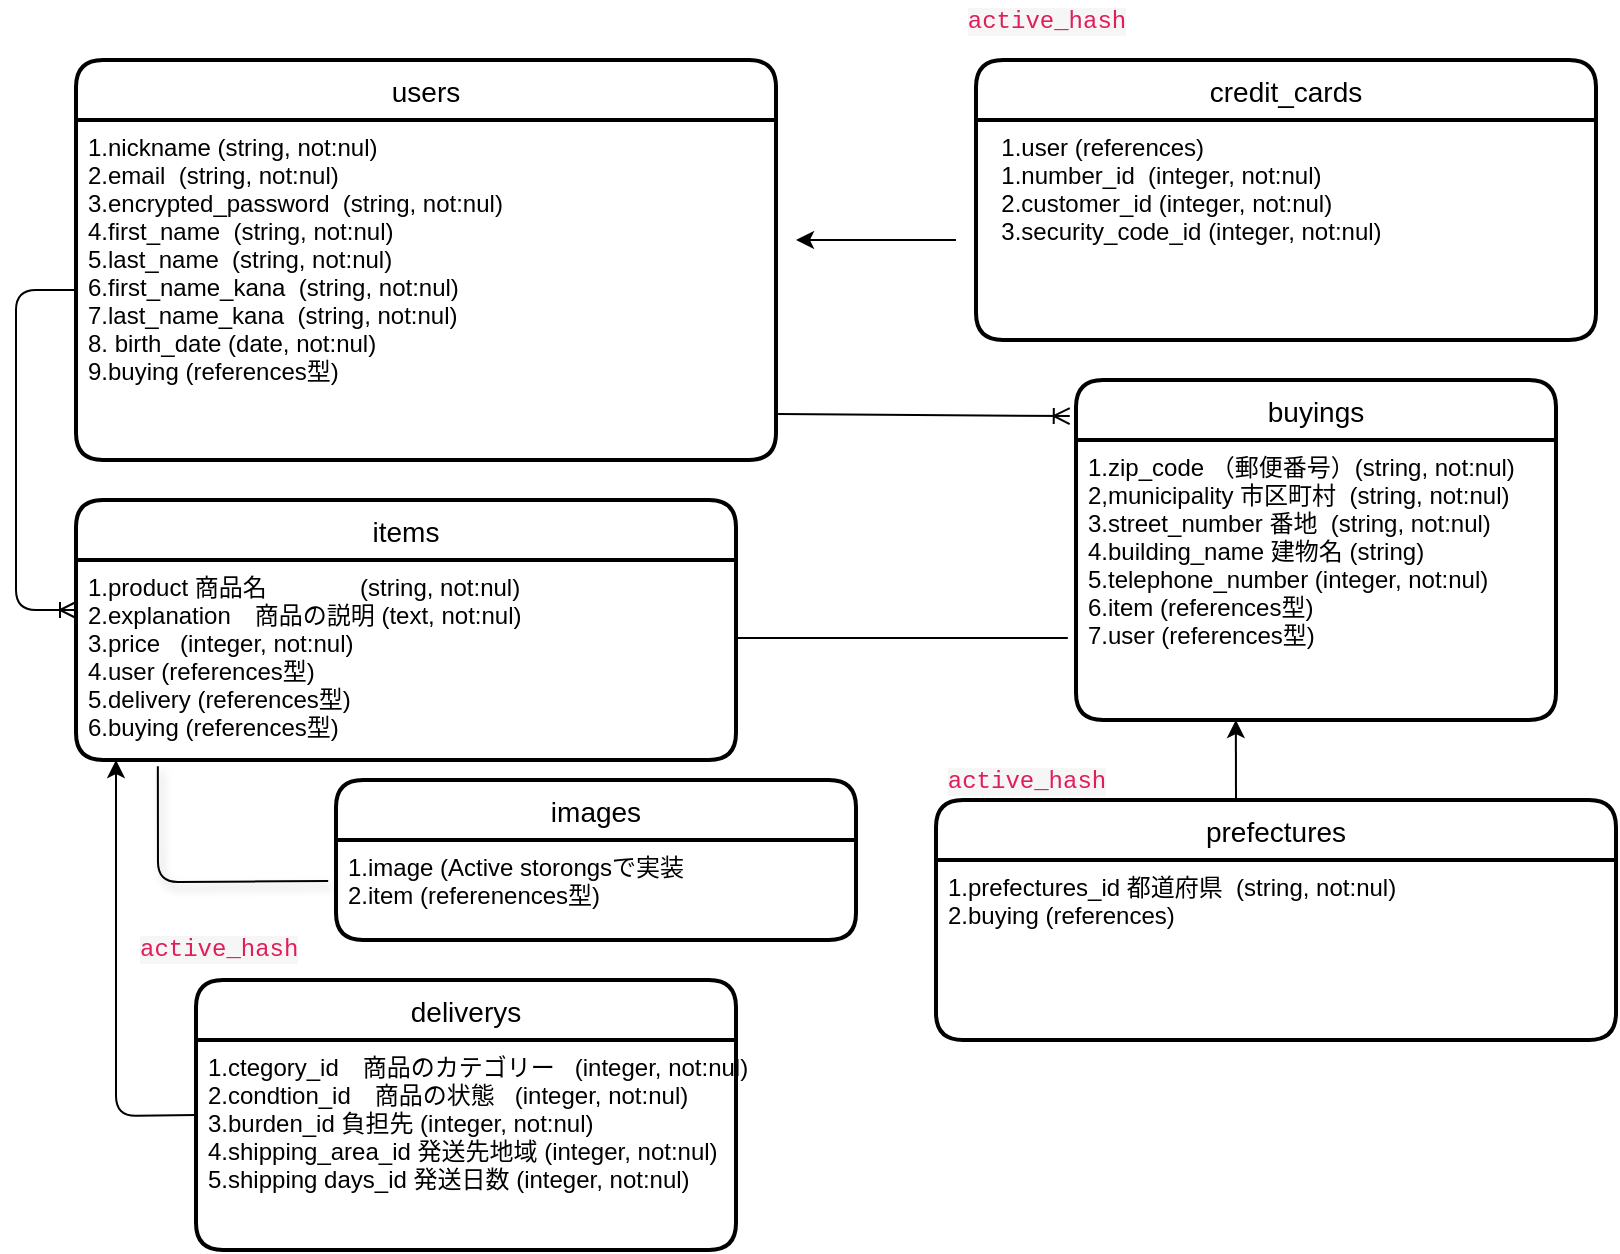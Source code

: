 <mxfile version="13.10.0" type="embed">
    <diagram id="12TWwKTnYDeRp8K-xVe-" name="ページ1">
        <mxGraphModel dx="654" dy="680" grid="1" gridSize="10" guides="1" tooltips="1" connect="1" arrows="1" fold="1" page="1" pageScale="1" pageWidth="827" pageHeight="1169" math="0" shadow="0">
            <root>
                <mxCell id="0"/>
                <mxCell id="1" parent="0"/>
                <mxCell id="21" value="users" style="swimlane;childLayout=stackLayout;horizontal=1;startSize=30;horizontalStack=0;rounded=1;fontSize=14;fontStyle=0;strokeWidth=2;resizeParent=0;resizeLast=1;shadow=0;dashed=0;align=center;" parent="1" vertex="1">
                    <mxGeometry x="40" y="70" width="350" height="200" as="geometry"/>
                </mxCell>
                <mxCell id="22" value="1.nickname (string, not:nul)&#10;2.email  (string, not:nul)&#10;3.encrypted_password  (string, not:nul)&#10;4.first_name  (string, not:nul)&#10;5.last_name  (string, not:nul)&#10;6.first_name_kana  (string, not:nul)&#10;7.last_name_kana  (string, not:nul)&#10;8. birth_date (date, not:nul)&#10;9.buying (references型) &#10;" style="align=left;strokeColor=none;fillColor=none;spacingLeft=4;fontSize=12;verticalAlign=top;resizable=0;rotatable=0;part=1;" parent="21" vertex="1">
                    <mxGeometry y="30" width="350" height="170" as="geometry"/>
                </mxCell>
                <mxCell id="23" value="credit_cards" style="swimlane;childLayout=stackLayout;horizontal=1;startSize=30;horizontalStack=0;rounded=1;fontSize=14;fontStyle=0;strokeWidth=2;resizeParent=0;resizeLast=1;shadow=0;dashed=0;align=center;" parent="1" vertex="1">
                    <mxGeometry x="490" y="70" width="310" height="140" as="geometry"/>
                </mxCell>
                <mxCell id="24" value="  1.user (references)&#10;  1.number_id  (integer, not:nul)&#10;  2.customer_id (integer, not:nul)&#10;  3.security_code_id (integer, not:nul)&#10;" style="align=left;strokeColor=none;fillColor=none;spacingLeft=4;fontSize=12;verticalAlign=top;resizable=0;rotatable=0;part=1;" parent="23" vertex="1">
                    <mxGeometry y="30" width="310" height="110" as="geometry"/>
                </mxCell>
                <mxCell id="25" value="items" style="swimlane;childLayout=stackLayout;horizontal=1;startSize=30;horizontalStack=0;rounded=1;fontSize=14;fontStyle=0;strokeWidth=2;resizeParent=0;resizeLast=1;shadow=0;dashed=0;align=center;" parent="1" vertex="1">
                    <mxGeometry x="40" y="290" width="330" height="130" as="geometry"/>
                </mxCell>
                <mxCell id="26" value="1.product 商品名              (string, not:nul)&#10;2.explanation　商品の説明 (text, not:nul)&#10;3.price   (integer, not:nul) &#10;4.user (references型)&#10;5.delivery (references型)&#10;6.buying (references型) &#10;" style="align=left;strokeColor=none;fillColor=none;spacingLeft=4;fontSize=12;verticalAlign=top;resizable=0;rotatable=0;part=1;" parent="25" vertex="1">
                    <mxGeometry y="30" width="330" height="100" as="geometry"/>
                </mxCell>
                <mxCell id="30" value="buyings" style="swimlane;childLayout=stackLayout;horizontal=1;startSize=30;horizontalStack=0;rounded=1;fontSize=14;fontStyle=0;strokeWidth=2;resizeParent=0;resizeLast=1;shadow=0;dashed=0;align=center;" parent="1" vertex="1">
                    <mxGeometry x="540" y="230" width="240" height="170" as="geometry"/>
                </mxCell>
                <mxCell id="31" value="1.zip_code （郵便番号）(string, not:nul)&#10;2,municipality 市区町村  (string, not:nul)&#10;3.street_number 番地  (string, not:nul)&#10;4.building_name 建物名 (string)&#10;5.telephone_number (integer, not:nul)&#10;6.item (references型)&#10;7.user (references型)" style="align=left;strokeColor=none;fillColor=none;spacingLeft=4;fontSize=12;verticalAlign=top;resizable=0;rotatable=0;part=1;" parent="30" vertex="1">
                    <mxGeometry y="30" width="240" height="140" as="geometry"/>
                </mxCell>
                <mxCell id="76" value="" style="swimlane;childLayout=stackLayout;horizontal=1;startSize=30;horizontalStack=0;rounded=1;fontSize=14;fontStyle=0;strokeWidth=2;resizeParent=0;resizeLast=1;shadow=0;dashed=0;align=center;" parent="30" vertex="1">
                    <mxGeometry y="170" width="240" as="geometry"/>
                </mxCell>
                <mxCell id="37" value="images" style="swimlane;childLayout=stackLayout;horizontal=1;startSize=30;horizontalStack=0;rounded=1;fontSize=14;fontStyle=0;strokeWidth=2;resizeParent=0;resizeLast=1;shadow=0;dashed=0;align=center;" parent="1" vertex="1">
                    <mxGeometry x="170" y="430" width="260" height="80" as="geometry"/>
                </mxCell>
                <mxCell id="38" value="1.image (Active storongsで実装&#10;2.item (referenences型)" style="align=left;strokeColor=none;fillColor=none;spacingLeft=4;fontSize=12;verticalAlign=top;resizable=0;rotatable=0;part=1;" parent="37" vertex="1">
                    <mxGeometry y="30" width="260" height="50" as="geometry"/>
                </mxCell>
                <mxCell id="53" value="" style="endArrow=none;html=1;shadow=1;exitX=-0.015;exitY=0.411;exitDx=0;exitDy=0;exitPerimeter=0;entryX=0.124;entryY=1.031;entryDx=0;entryDy=0;entryPerimeter=0;" parent="1" source="38" target="26" edge="1">
                    <mxGeometry width="50" height="50" relative="1" as="geometry">
                        <mxPoint x="430" y="400" as="sourcePoint"/>
                        <mxPoint x="80" y="520" as="targetPoint"/>
                        <Array as="points">
                            <mxPoint x="81" y="481"/>
                        </Array>
                    </mxGeometry>
                </mxCell>
                <mxCell id="61" value="" style="fontSize=12;html=1;endArrow=ERoneToMany;exitX=0;exitY=0.5;exitDx=0;exitDy=0;entryX=0;entryY=0.25;entryDx=0;entryDy=0;" parent="1" source="22" target="26" edge="1">
                    <mxGeometry width="100" height="100" relative="1" as="geometry">
                        <mxPoint x="410" y="380" as="sourcePoint"/>
                        <mxPoint x="490" y="340" as="targetPoint"/>
                        <Array as="points">
                            <mxPoint x="10" y="185"/>
                            <mxPoint x="10" y="345"/>
                        </Array>
                    </mxGeometry>
                </mxCell>
                <mxCell id="70" value="" style="endArrow=none;html=1;rounded=0;exitX=0.997;exitY=0.39;exitDx=0;exitDy=0;entryX=-0.017;entryY=0.707;entryDx=0;entryDy=0;entryPerimeter=0;exitPerimeter=0;" parent="1" source="26" target="31" edge="1">
                    <mxGeometry relative="1" as="geometry">
                        <mxPoint x="380" y="390" as="sourcePoint"/>
                        <mxPoint x="530" y="360" as="targetPoint"/>
                    </mxGeometry>
                </mxCell>
                <mxCell id="73" value="" style="fontSize=12;html=1;endArrow=ERoneToMany;exitX=1.003;exitY=0.865;exitDx=0;exitDy=0;entryX=-0.013;entryY=0.106;entryDx=0;entryDy=0;entryPerimeter=0;exitPerimeter=0;" parent="1" source="22" target="30" edge="1">
                    <mxGeometry width="100" height="100" relative="1" as="geometry">
                        <mxPoint x="414" y="390" as="sourcePoint"/>
                        <mxPoint x="530" y="310" as="targetPoint"/>
                    </mxGeometry>
                </mxCell>
                <mxCell id="78" value="deliverys" style="swimlane;childLayout=stackLayout;horizontal=1;startSize=30;horizontalStack=0;rounded=1;fontSize=14;fontStyle=0;strokeWidth=2;resizeParent=0;resizeLast=1;shadow=0;dashed=0;align=center;" parent="1" vertex="1">
                    <mxGeometry x="100" y="530" width="270" height="135" as="geometry"/>
                </mxCell>
                <mxCell id="79" value="1.ctegory_id　商品のカテゴリー   (integer, not:nul)&#10;2.condtion_id　商品の状態   (integer, not:nul)&#10;3.burden_id 負担先 (integer, not:nul)&#10;4.shipping_area_id 発送先地域 (integer, not:nul)&#10;5.shipping days_id 発送日数 (integer, not:nul)" style="align=left;strokeColor=none;fillColor=none;spacingLeft=4;fontSize=12;verticalAlign=top;resizable=0;rotatable=0;part=1;" parent="78" vertex="1">
                    <mxGeometry y="30" width="270" height="105" as="geometry"/>
                </mxCell>
                <mxCell id="92" value="" style="endArrow=classic;html=1;" parent="1" edge="1">
                    <mxGeometry width="50" height="50" relative="1" as="geometry">
                        <mxPoint x="480" y="160" as="sourcePoint"/>
                        <mxPoint x="400" y="160" as="targetPoint"/>
                    </mxGeometry>
                </mxCell>
                <mxCell id="93" value="&lt;span style=&quot;color: rgb(224 , 30 , 90) ; font-family: &amp;#34;monaco&amp;#34; , &amp;#34;menlo&amp;#34; , &amp;#34;consolas&amp;#34; , &amp;#34;courier new&amp;#34; , monospace ; background-color: rgba(29 , 28 , 29 , 0.04)&quot;&gt;active_hash&lt;/span&gt;" style="text;html=1;align=center;verticalAlign=middle;resizable=0;points=[];autosize=1;" parent="1" vertex="1">
                    <mxGeometry x="480" y="40" width="90" height="20" as="geometry"/>
                </mxCell>
                <mxCell id="94" value="&lt;meta charset=&quot;utf-8&quot;&gt;&lt;span style=&quot;color: rgb(224, 30, 90); font-family: monaco, menlo, consolas, &amp;quot;courier new&amp;quot;, monospace; font-size: 12px; font-style: normal; font-weight: 400; letter-spacing: normal; text-align: center; text-indent: 0px; text-transform: none; word-spacing: 0px; background-color: rgba(29, 28, 29, 0.04); display: inline; float: none;&quot;&gt;active_hash&lt;/span&gt;" style="text;whiteSpace=wrap;html=1;" parent="1" vertex="1">
                    <mxGeometry x="70" y="500" width="10" height="110" as="geometry"/>
                </mxCell>
                <mxCell id="95" value="" style="endArrow=classic;html=1;exitX=0;exitY=0.5;exitDx=0;exitDy=0;" parent="1" source="78" edge="1">
                    <mxGeometry width="50" height="50" relative="1" as="geometry">
                        <mxPoint x="10" y="470" as="sourcePoint"/>
                        <mxPoint x="60" y="420" as="targetPoint"/>
                        <Array as="points">
                            <mxPoint x="60" y="598"/>
                        </Array>
                    </mxGeometry>
                </mxCell>
                <mxCell id="96" value="prefectures" style="swimlane;childLayout=stackLayout;horizontal=1;startSize=30;horizontalStack=0;rounded=1;fontSize=14;fontStyle=0;strokeWidth=2;resizeParent=0;resizeLast=1;shadow=0;dashed=0;align=center;" parent="1" vertex="1">
                    <mxGeometry x="470" y="440" width="340" height="120" as="geometry"/>
                </mxCell>
                <mxCell id="97" value="1.prefectures_id 都道府県  (string, not:nul)&#10;2.buying (references)" style="align=left;strokeColor=none;fillColor=none;spacingLeft=4;fontSize=12;verticalAlign=top;resizable=0;rotatable=0;part=1;" parent="96" vertex="1">
                    <mxGeometry y="30" width="340" height="90" as="geometry"/>
                </mxCell>
                <mxCell id="98" value="" style="endArrow=classic;html=1;entryX=0.333;entryY=0;entryDx=0;entryDy=0;entryPerimeter=0;" parent="1" target="76" edge="1">
                    <mxGeometry width="50" height="50" relative="1" as="geometry">
                        <mxPoint x="620" y="440" as="sourcePoint"/>
                        <mxPoint x="670" y="390" as="targetPoint"/>
                    </mxGeometry>
                </mxCell>
                <mxCell id="99" value="&lt;span style=&quot;color: rgb(224 , 30 , 90) ; font-family: &amp;#34;monaco&amp;#34; , &amp;#34;menlo&amp;#34; , &amp;#34;consolas&amp;#34; , &amp;#34;courier new&amp;#34; , monospace ; background-color: rgba(29 , 28 , 29 , 0.04)&quot;&gt;active_hash&lt;/span&gt;" style="text;html=1;align=center;verticalAlign=middle;resizable=0;points=[];autosize=1;" parent="1" vertex="1">
                    <mxGeometry x="470" y="420" width="90" height="20" as="geometry"/>
                </mxCell>
            </root>
        </mxGraphModel>
    </diagram>
</mxfile>